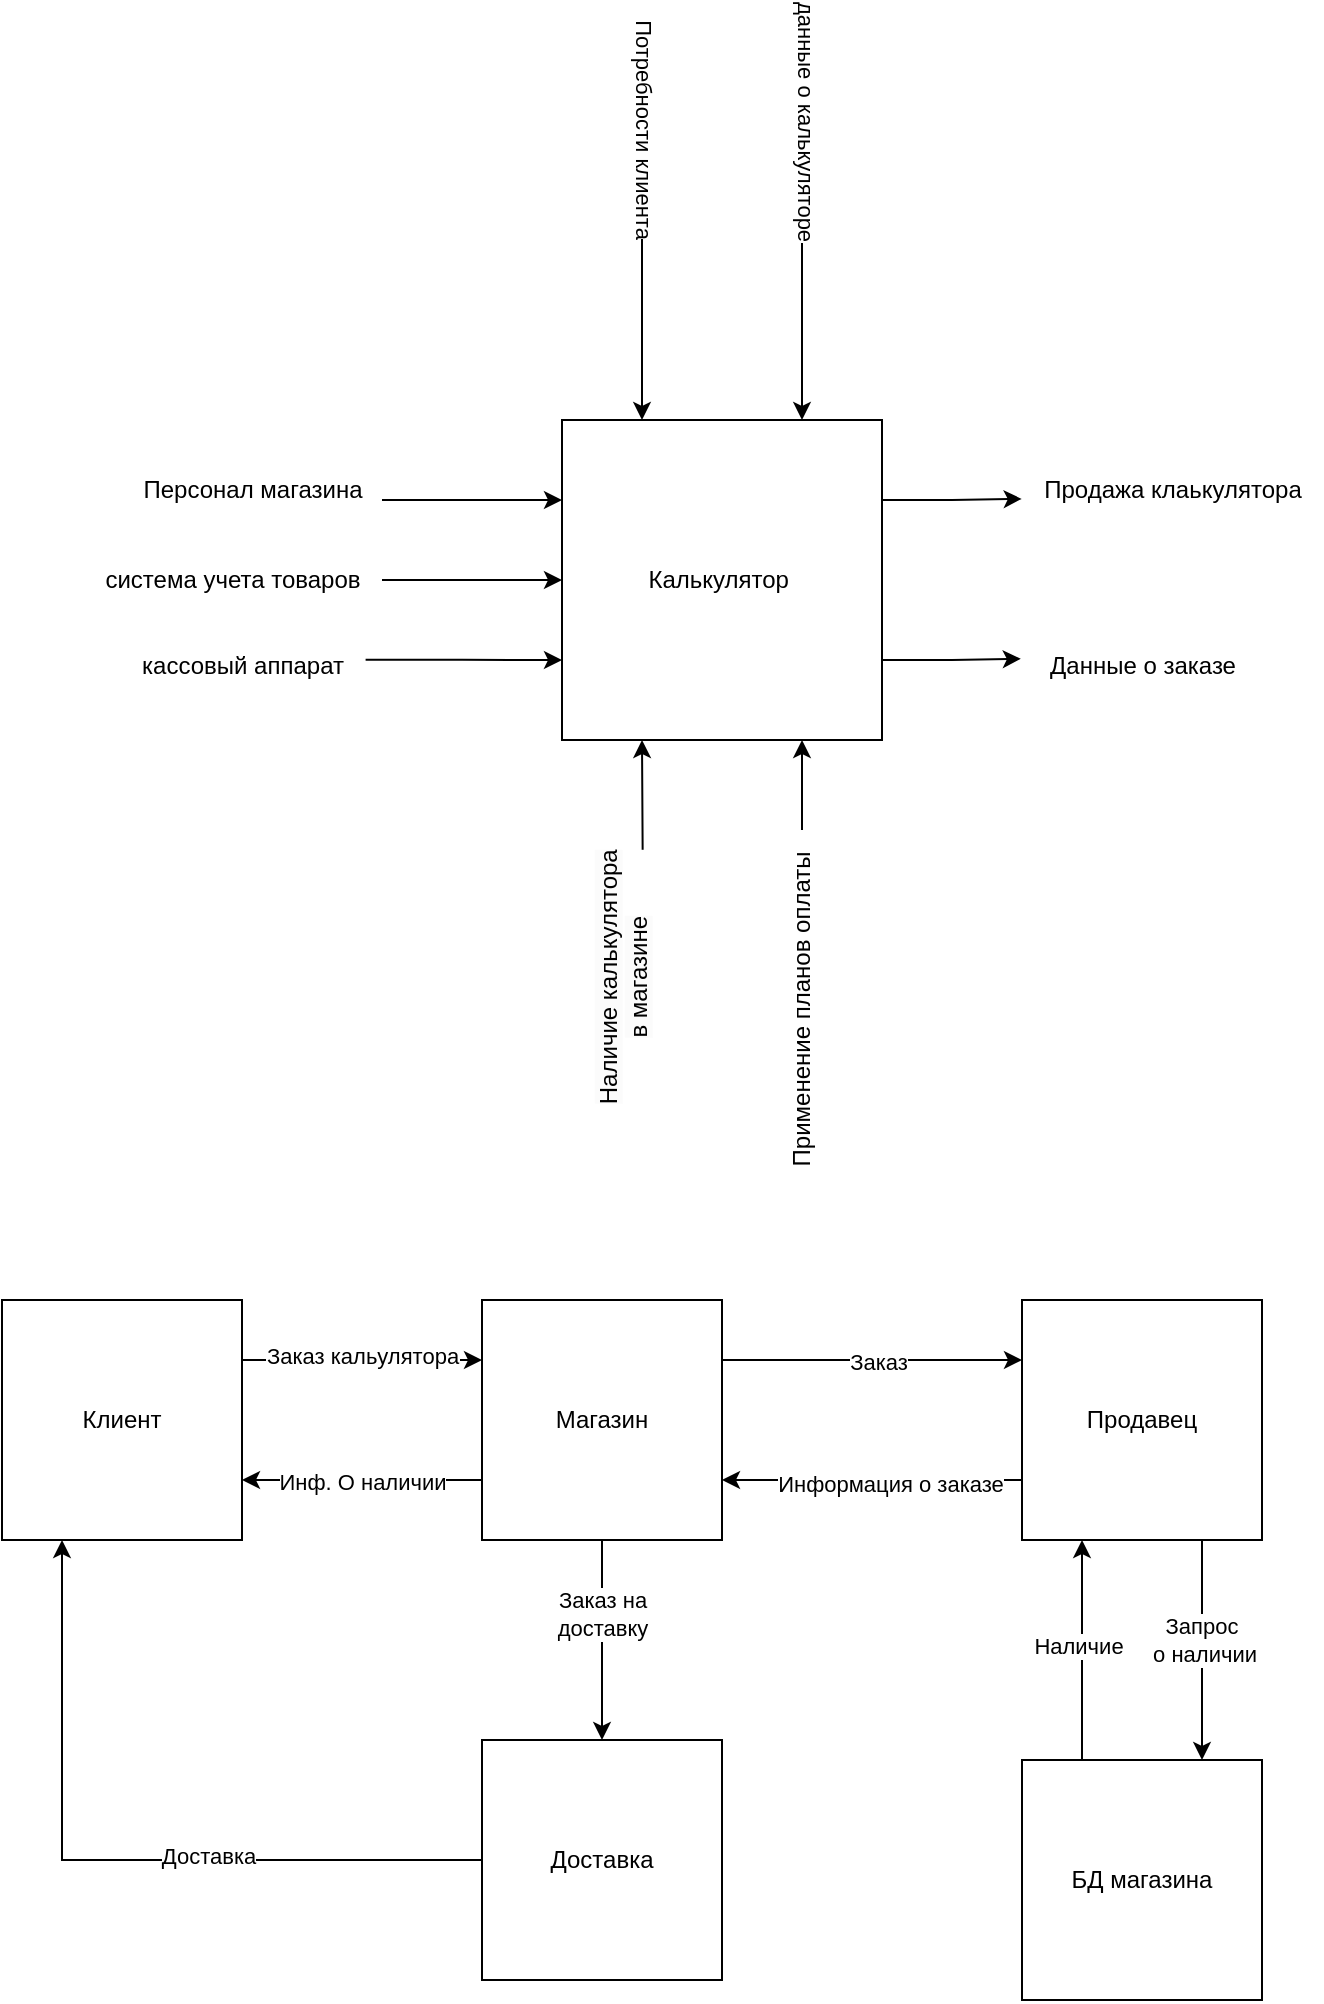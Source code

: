 <mxfile version="26.0.6" pages="4">
  <diagram name="Страница — 1" id="-Mdxfh4TslLO93qEkHpT">
    <mxGraphModel dx="1434" dy="738" grid="1" gridSize="10" guides="1" tooltips="1" connect="1" arrows="1" fold="1" page="1" pageScale="1" pageWidth="827" pageHeight="1169" math="0" shadow="0">
      <root>
        <mxCell id="0" />
        <mxCell id="1" parent="0" />
        <mxCell id="UG59vuyGZHmLyYf-5XHV-10" style="edgeStyle=orthogonalEdgeStyle;rounded=0;orthogonalLoop=1;jettySize=auto;html=1;exitX=1;exitY=0.75;exitDx=0;exitDy=0;entryX=-0.005;entryY=0.381;entryDx=0;entryDy=0;entryPerimeter=0;" parent="1" source="UG59vuyGZHmLyYf-5XHV-6" target="UG59vuyGZHmLyYf-5XHV-8" edge="1">
          <mxGeometry relative="1" as="geometry" />
        </mxCell>
        <mxCell id="UG59vuyGZHmLyYf-5XHV-6" value="Калькулятор&amp;nbsp;" style="whiteSpace=wrap;html=1;aspect=fixed;" parent="1" vertex="1">
          <mxGeometry x="320" y="240" width="160" height="160" as="geometry" />
        </mxCell>
        <mxCell id="UG59vuyGZHmLyYf-5XHV-7" value="Продажа клаькулятора" style="text;html=1;align=center;verticalAlign=middle;resizable=0;points=[];autosize=1;strokeColor=none;fillColor=none;" parent="1" vertex="1">
          <mxGeometry x="550" y="260" width="150" height="30" as="geometry" />
        </mxCell>
        <mxCell id="UG59vuyGZHmLyYf-5XHV-8" value="Данные о заказе" style="text;html=1;align=center;verticalAlign=middle;resizable=0;points=[];autosize=1;strokeColor=none;fillColor=none;" parent="1" vertex="1">
          <mxGeometry x="550" y="348" width="120" height="30" as="geometry" />
        </mxCell>
        <mxCell id="UG59vuyGZHmLyYf-5XHV-9" style="edgeStyle=orthogonalEdgeStyle;rounded=0;orthogonalLoop=1;jettySize=auto;html=1;exitX=1;exitY=0.25;exitDx=0;exitDy=0;entryX=-0.001;entryY=0.648;entryDx=0;entryDy=0;entryPerimeter=0;" parent="1" source="UG59vuyGZHmLyYf-5XHV-6" target="UG59vuyGZHmLyYf-5XHV-7" edge="1">
          <mxGeometry relative="1" as="geometry" />
        </mxCell>
        <mxCell id="UG59vuyGZHmLyYf-5XHV-11" value="" style="edgeStyle=none;orthogonalLoop=1;jettySize=auto;html=1;rounded=0;entryX=0.25;entryY=0;entryDx=0;entryDy=0;" parent="1" target="UG59vuyGZHmLyYf-5XHV-6" edge="1">
          <mxGeometry width="100" relative="1" as="geometry">
            <mxPoint x="360" y="80" as="sourcePoint" />
            <mxPoint x="410" y="140" as="targetPoint" />
            <Array as="points" />
          </mxGeometry>
        </mxCell>
        <mxCell id="UG59vuyGZHmLyYf-5XHV-12" value="Потребности клиента" style="edgeLabel;html=1;align=center;verticalAlign=middle;resizable=0;points=[];rotation=90;" parent="UG59vuyGZHmLyYf-5XHV-11" vertex="1" connectable="0">
          <mxGeometry x="-0.825" y="1" relative="1" as="geometry">
            <mxPoint as="offset" />
          </mxGeometry>
        </mxCell>
        <mxCell id="UG59vuyGZHmLyYf-5XHV-16" value="" style="edgeStyle=none;orthogonalLoop=1;jettySize=auto;html=1;rounded=0;entryX=0.75;entryY=0;entryDx=0;entryDy=0;" parent="1" target="UG59vuyGZHmLyYf-5XHV-6" edge="1">
          <mxGeometry width="100" relative="1" as="geometry">
            <mxPoint x="440" y="110" as="sourcePoint" />
            <mxPoint x="490" y="160" as="targetPoint" />
            <Array as="points" />
          </mxGeometry>
        </mxCell>
        <mxCell id="UG59vuyGZHmLyYf-5XHV-17" value="данные о калькуляторе" style="edgeLabel;html=1;align=center;verticalAlign=middle;resizable=0;points=[];rotation=90;" parent="UG59vuyGZHmLyYf-5XHV-16" vertex="1" connectable="0">
          <mxGeometry x="-0.877" y="2" relative="1" as="geometry">
            <mxPoint y="-28" as="offset" />
          </mxGeometry>
        </mxCell>
        <mxCell id="UG59vuyGZHmLyYf-5XHV-19" style="edgeStyle=orthogonalEdgeStyle;rounded=0;orthogonalLoop=1;jettySize=auto;html=1;entryX=0;entryY=0.25;entryDx=0;entryDy=0;exitX=1;exitY=0.667;exitDx=0;exitDy=0;exitPerimeter=0;" parent="1" source="UG59vuyGZHmLyYf-5XHV-18" target="UG59vuyGZHmLyYf-5XHV-6" edge="1">
          <mxGeometry relative="1" as="geometry" />
        </mxCell>
        <mxCell id="UG59vuyGZHmLyYf-5XHV-18" value="Персонал магазина" style="text;html=1;align=center;verticalAlign=middle;resizable=0;points=[];autosize=1;strokeColor=none;fillColor=none;" parent="1" vertex="1">
          <mxGeometry x="100" y="260" width="130" height="30" as="geometry" />
        </mxCell>
        <mxCell id="UG59vuyGZHmLyYf-5XHV-21" style="edgeStyle=orthogonalEdgeStyle;rounded=0;orthogonalLoop=1;jettySize=auto;html=1;entryX=0;entryY=0.5;entryDx=0;entryDy=0;" parent="1" source="UG59vuyGZHmLyYf-5XHV-20" target="UG59vuyGZHmLyYf-5XHV-6" edge="1">
          <mxGeometry relative="1" as="geometry" />
        </mxCell>
        <mxCell id="UG59vuyGZHmLyYf-5XHV-20" value="система учета товаров" style="text;html=1;align=center;verticalAlign=middle;resizable=0;points=[];autosize=1;strokeColor=none;fillColor=none;" parent="1" vertex="1">
          <mxGeometry x="80" y="305" width="150" height="30" as="geometry" />
        </mxCell>
        <mxCell id="UG59vuyGZHmLyYf-5XHV-23" style="edgeStyle=orthogonalEdgeStyle;rounded=0;orthogonalLoop=1;jettySize=auto;html=1;entryX=0;entryY=0.75;entryDx=0;entryDy=0;exitX=1.015;exitY=0.397;exitDx=0;exitDy=0;exitPerimeter=0;" parent="1" source="UG59vuyGZHmLyYf-5XHV-22" target="UG59vuyGZHmLyYf-5XHV-6" edge="1">
          <mxGeometry relative="1" as="geometry" />
        </mxCell>
        <mxCell id="UG59vuyGZHmLyYf-5XHV-22" value="кассовый аппарат" style="text;html=1;align=center;verticalAlign=middle;resizable=0;points=[];autosize=1;strokeColor=none;fillColor=none;" parent="1" vertex="1">
          <mxGeometry x="100" y="348" width="120" height="30" as="geometry" />
        </mxCell>
        <mxCell id="UG59vuyGZHmLyYf-5XHV-27" style="edgeStyle=orthogonalEdgeStyle;rounded=0;orthogonalLoop=1;jettySize=auto;html=1;entryX=0.75;entryY=1;entryDx=0;entryDy=0;" parent="1" source="UG59vuyGZHmLyYf-5XHV-26" target="UG59vuyGZHmLyYf-5XHV-6" edge="1">
          <mxGeometry relative="1" as="geometry" />
        </mxCell>
        <mxCell id="UG59vuyGZHmLyYf-5XHV-26" value="Применение планов оплаты" style="text;html=1;align=center;verticalAlign=middle;resizable=0;points=[];autosize=1;strokeColor=none;fillColor=none;rotation=-90;" parent="1" vertex="1">
          <mxGeometry x="350" y="520" width="180" height="30" as="geometry" />
        </mxCell>
        <mxCell id="UG59vuyGZHmLyYf-5XHV-29" style="edgeStyle=orthogonalEdgeStyle;rounded=0;orthogonalLoop=1;jettySize=auto;html=1;entryX=0.25;entryY=1;entryDx=0;entryDy=0;" parent="1" target="UG59vuyGZHmLyYf-5XHV-6" edge="1">
          <mxGeometry relative="1" as="geometry">
            <mxPoint x="360" y="570" as="sourcePoint" />
          </mxGeometry>
        </mxCell>
        <mxCell id="UG59vuyGZHmLyYf-5XHV-30" value="&lt;span style=&quot;font-size: 12px; background-color: rgb(251, 251, 251);&quot;&gt;Наличие калькулятора&lt;/span&gt;&lt;br style=&quot;font-size: 12px; background-color: rgb(251, 251, 251);&quot;&gt;&lt;span style=&quot;font-size: 12px; background-color: rgb(251, 251, 251);&quot;&gt;в магазине&lt;/span&gt;" style="edgeLabel;html=1;align=center;verticalAlign=middle;resizable=0;points=[];rotation=-90;" parent="UG59vuyGZHmLyYf-5XHV-29" vertex="1" connectable="0">
          <mxGeometry x="-0.222" y="1" relative="1" as="geometry">
            <mxPoint x="-9" y="16" as="offset" />
          </mxGeometry>
        </mxCell>
        <mxCell id="DnuE2S9oo2sbiqqfIako-5" style="edgeStyle=orthogonalEdgeStyle;rounded=0;orthogonalLoop=1;jettySize=auto;html=1;exitX=1;exitY=0.25;exitDx=0;exitDy=0;entryX=0;entryY=0.25;entryDx=0;entryDy=0;" edge="1" parent="1" source="DnuE2S9oo2sbiqqfIako-1" target="DnuE2S9oo2sbiqqfIako-4">
          <mxGeometry relative="1" as="geometry" />
        </mxCell>
        <mxCell id="DnuE2S9oo2sbiqqfIako-14" value="Заказ кальулятора" style="edgeLabel;html=1;align=center;verticalAlign=middle;resizable=0;points=[];" vertex="1" connectable="0" parent="DnuE2S9oo2sbiqqfIako-5">
          <mxGeometry x="0.167" y="2" relative="1" as="geometry">
            <mxPoint x="-10" as="offset" />
          </mxGeometry>
        </mxCell>
        <mxCell id="DnuE2S9oo2sbiqqfIako-1" value="Клиент" style="whiteSpace=wrap;html=1;aspect=fixed;" vertex="1" parent="1">
          <mxGeometry x="40" y="680" width="120" height="120" as="geometry" />
        </mxCell>
        <mxCell id="DnuE2S9oo2sbiqqfIako-10" style="edgeStyle=orthogonalEdgeStyle;rounded=0;orthogonalLoop=1;jettySize=auto;html=1;exitX=0.25;exitY=0;exitDx=0;exitDy=0;entryX=0.25;entryY=1;entryDx=0;entryDy=0;" edge="1" parent="1" source="DnuE2S9oo2sbiqqfIako-2" target="DnuE2S9oo2sbiqqfIako-3">
          <mxGeometry relative="1" as="geometry" />
        </mxCell>
        <mxCell id="DnuE2S9oo2sbiqqfIako-17" value="Наличие" style="edgeLabel;html=1;align=center;verticalAlign=middle;resizable=0;points=[];" vertex="1" connectable="0" parent="DnuE2S9oo2sbiqqfIako-10">
          <mxGeometry x="0.036" y="2" relative="1" as="geometry">
            <mxPoint as="offset" />
          </mxGeometry>
        </mxCell>
        <mxCell id="DnuE2S9oo2sbiqqfIako-2" value="БД магазина" style="whiteSpace=wrap;html=1;aspect=fixed;" vertex="1" parent="1">
          <mxGeometry x="550" y="910" width="120" height="120" as="geometry" />
        </mxCell>
        <mxCell id="DnuE2S9oo2sbiqqfIako-9" style="edgeStyle=orthogonalEdgeStyle;rounded=0;orthogonalLoop=1;jettySize=auto;html=1;exitX=0.75;exitY=1;exitDx=0;exitDy=0;entryX=0.75;entryY=0;entryDx=0;entryDy=0;" edge="1" parent="1" source="DnuE2S9oo2sbiqqfIako-3" target="DnuE2S9oo2sbiqqfIako-2">
          <mxGeometry relative="1" as="geometry" />
        </mxCell>
        <mxCell id="DnuE2S9oo2sbiqqfIako-18" value="Запрос&amp;nbsp;&lt;br&gt;о наличии" style="edgeLabel;html=1;align=center;verticalAlign=middle;resizable=0;points=[];" vertex="1" connectable="0" parent="DnuE2S9oo2sbiqqfIako-9">
          <mxGeometry x="-0.6" y="1" relative="1" as="geometry">
            <mxPoint y="28" as="offset" />
          </mxGeometry>
        </mxCell>
        <mxCell id="DnuE2S9oo2sbiqqfIako-11" style="edgeStyle=orthogonalEdgeStyle;rounded=0;orthogonalLoop=1;jettySize=auto;html=1;exitX=0;exitY=0.75;exitDx=0;exitDy=0;entryX=1;entryY=0.75;entryDx=0;entryDy=0;" edge="1" parent="1" source="DnuE2S9oo2sbiqqfIako-3" target="DnuE2S9oo2sbiqqfIako-4">
          <mxGeometry relative="1" as="geometry" />
        </mxCell>
        <mxCell id="DnuE2S9oo2sbiqqfIako-21" value="Информация о заказе" style="edgeLabel;html=1;align=center;verticalAlign=middle;resizable=0;points=[];" vertex="1" connectable="0" parent="DnuE2S9oo2sbiqqfIako-11">
          <mxGeometry x="-0.12" y="2" relative="1" as="geometry">
            <mxPoint as="offset" />
          </mxGeometry>
        </mxCell>
        <mxCell id="DnuE2S9oo2sbiqqfIako-3" value="Продавец" style="whiteSpace=wrap;html=1;aspect=fixed;" vertex="1" parent="1">
          <mxGeometry x="550" y="680" width="120" height="120" as="geometry" />
        </mxCell>
        <mxCell id="DnuE2S9oo2sbiqqfIako-6" style="edgeStyle=orthogonalEdgeStyle;rounded=0;orthogonalLoop=1;jettySize=auto;html=1;exitX=0;exitY=0.75;exitDx=0;exitDy=0;entryX=1;entryY=0.75;entryDx=0;entryDy=0;" edge="1" parent="1" source="DnuE2S9oo2sbiqqfIako-4" target="DnuE2S9oo2sbiqqfIako-1">
          <mxGeometry relative="1" as="geometry" />
        </mxCell>
        <mxCell id="DnuE2S9oo2sbiqqfIako-15" value="Инф. О наличии" style="edgeLabel;html=1;align=center;verticalAlign=middle;resizable=0;points=[];" vertex="1" connectable="0" parent="DnuE2S9oo2sbiqqfIako-6">
          <mxGeometry x="0.2" y="1" relative="1" as="geometry">
            <mxPoint x="12" as="offset" />
          </mxGeometry>
        </mxCell>
        <mxCell id="DnuE2S9oo2sbiqqfIako-7" style="edgeStyle=orthogonalEdgeStyle;rounded=0;orthogonalLoop=1;jettySize=auto;html=1;exitX=1;exitY=0.25;exitDx=0;exitDy=0;entryX=0;entryY=0.25;entryDx=0;entryDy=0;" edge="1" parent="1" source="DnuE2S9oo2sbiqqfIako-4" target="DnuE2S9oo2sbiqqfIako-3">
          <mxGeometry relative="1" as="geometry" />
        </mxCell>
        <mxCell id="DnuE2S9oo2sbiqqfIako-16" value="Заказ" style="edgeLabel;html=1;align=center;verticalAlign=middle;resizable=0;points=[];" vertex="1" connectable="0" parent="DnuE2S9oo2sbiqqfIako-7">
          <mxGeometry x="0.04" y="-1" relative="1" as="geometry">
            <mxPoint as="offset" />
          </mxGeometry>
        </mxCell>
        <mxCell id="DnuE2S9oo2sbiqqfIako-12" style="edgeStyle=orthogonalEdgeStyle;rounded=0;orthogonalLoop=1;jettySize=auto;html=1;exitX=0.5;exitY=1;exitDx=0;exitDy=0;entryX=0.5;entryY=0;entryDx=0;entryDy=0;" edge="1" parent="1" source="DnuE2S9oo2sbiqqfIako-4" target="DnuE2S9oo2sbiqqfIako-8">
          <mxGeometry relative="1" as="geometry" />
        </mxCell>
        <mxCell id="DnuE2S9oo2sbiqqfIako-19" value="Заказ на&lt;br&gt;доставку" style="edgeLabel;html=1;align=center;verticalAlign=middle;resizable=0;points=[];" vertex="1" connectable="0" parent="DnuE2S9oo2sbiqqfIako-12">
          <mxGeometry x="-0.26" relative="1" as="geometry">
            <mxPoint as="offset" />
          </mxGeometry>
        </mxCell>
        <mxCell id="DnuE2S9oo2sbiqqfIako-4" value="Магазин" style="whiteSpace=wrap;html=1;aspect=fixed;" vertex="1" parent="1">
          <mxGeometry x="280" y="680" width="120" height="120" as="geometry" />
        </mxCell>
        <mxCell id="DnuE2S9oo2sbiqqfIako-13" style="edgeStyle=orthogonalEdgeStyle;rounded=0;orthogonalLoop=1;jettySize=auto;html=1;exitX=0;exitY=0.5;exitDx=0;exitDy=0;entryX=0.25;entryY=1;entryDx=0;entryDy=0;" edge="1" parent="1" source="DnuE2S9oo2sbiqqfIako-8" target="DnuE2S9oo2sbiqqfIako-1">
          <mxGeometry relative="1" as="geometry" />
        </mxCell>
        <mxCell id="DnuE2S9oo2sbiqqfIako-20" value="Доставка" style="edgeLabel;html=1;align=center;verticalAlign=middle;resizable=0;points=[];" vertex="1" connectable="0" parent="DnuE2S9oo2sbiqqfIako-13">
          <mxGeometry x="-0.26" y="-2" relative="1" as="geometry">
            <mxPoint as="offset" />
          </mxGeometry>
        </mxCell>
        <mxCell id="DnuE2S9oo2sbiqqfIako-8" value="Доставка" style="whiteSpace=wrap;html=1;aspect=fixed;" vertex="1" parent="1">
          <mxGeometry x="280" y="900" width="120" height="120" as="geometry" />
        </mxCell>
      </root>
    </mxGraphModel>
  </diagram>
  <diagram id="8ru2zkmRpO_DBNghPOad" name="Страница — 2">
    <mxGraphModel dx="1434" dy="738" grid="1" gridSize="10" guides="1" tooltips="1" connect="1" arrows="1" fold="1" page="1" pageScale="1" pageWidth="827" pageHeight="1169" math="0" shadow="0">
      <root>
        <mxCell id="0" />
        <mxCell id="1" parent="0" />
      </root>
    </mxGraphModel>
  </diagram>
  <diagram name="Страница — 1" id="uFnWTI69GkRCnVlwjBKB">
    <mxGraphModel dx="1434" dy="738" grid="1" gridSize="10" guides="1" tooltips="1" connect="1" arrows="1" fold="1" page="1" pageScale="1" pageWidth="827" pageHeight="1169" math="0" shadow="0">
      <root>
        <mxCell id="0" />
        <mxCell id="1" parent="0" />
        <mxCell id="UG59vuyGZHmLyYf-5XHV-10" style="edgeStyle=orthogonalEdgeStyle;rounded=0;orthogonalLoop=1;jettySize=auto;html=1;exitX=1;exitY=0.75;exitDx=0;exitDy=0;entryX=-0.005;entryY=0.381;entryDx=0;entryDy=0;entryPerimeter=0;" parent="1" source="UG59vuyGZHmLyYf-5XHV-6" target="UG59vuyGZHmLyYf-5XHV-8" edge="1">
          <mxGeometry relative="1" as="geometry" />
        </mxCell>
        <mxCell id="UG59vuyGZHmLyYf-5XHV-6" value="Калькулятор&amp;nbsp;" style="whiteSpace=wrap;html=1;aspect=fixed;" parent="1" vertex="1">
          <mxGeometry x="320" y="240" width="160" height="160" as="geometry" />
        </mxCell>
        <mxCell id="UG59vuyGZHmLyYf-5XHV-7" value="Продажа клаькулятора" style="text;html=1;align=center;verticalAlign=middle;resizable=0;points=[];autosize=1;strokeColor=none;fillColor=none;" parent="1" vertex="1">
          <mxGeometry x="550" y="260" width="150" height="30" as="geometry" />
        </mxCell>
        <mxCell id="UG59vuyGZHmLyYf-5XHV-8" value="Данные о заказе" style="text;html=1;align=center;verticalAlign=middle;resizable=0;points=[];autosize=1;strokeColor=none;fillColor=none;" parent="1" vertex="1">
          <mxGeometry x="550" y="348" width="120" height="30" as="geometry" />
        </mxCell>
        <mxCell id="UG59vuyGZHmLyYf-5XHV-9" style="edgeStyle=orthogonalEdgeStyle;rounded=0;orthogonalLoop=1;jettySize=auto;html=1;exitX=1;exitY=0.25;exitDx=0;exitDy=0;entryX=-0.001;entryY=0.648;entryDx=0;entryDy=0;entryPerimeter=0;" parent="1" source="UG59vuyGZHmLyYf-5XHV-6" target="UG59vuyGZHmLyYf-5XHV-7" edge="1">
          <mxGeometry relative="1" as="geometry" />
        </mxCell>
        <mxCell id="UG59vuyGZHmLyYf-5XHV-11" value="" style="edgeStyle=none;orthogonalLoop=1;jettySize=auto;html=1;rounded=0;entryX=0.25;entryY=0;entryDx=0;entryDy=0;" parent="1" target="UG59vuyGZHmLyYf-5XHV-6" edge="1">
          <mxGeometry width="100" relative="1" as="geometry">
            <mxPoint x="360" y="80" as="sourcePoint" />
            <mxPoint x="410" y="140" as="targetPoint" />
            <Array as="points" />
          </mxGeometry>
        </mxCell>
        <mxCell id="UG59vuyGZHmLyYf-5XHV-12" value="Потребности клиента" style="edgeLabel;html=1;align=center;verticalAlign=middle;resizable=0;points=[];rotation=90;" parent="UG59vuyGZHmLyYf-5XHV-11" vertex="1" connectable="0">
          <mxGeometry x="-0.825" y="1" relative="1" as="geometry">
            <mxPoint as="offset" />
          </mxGeometry>
        </mxCell>
        <mxCell id="UG59vuyGZHmLyYf-5XHV-16" value="" style="edgeStyle=none;orthogonalLoop=1;jettySize=auto;html=1;rounded=0;entryX=0.75;entryY=0;entryDx=0;entryDy=0;" parent="1" target="UG59vuyGZHmLyYf-5XHV-6" edge="1">
          <mxGeometry width="100" relative="1" as="geometry">
            <mxPoint x="440" y="110" as="sourcePoint" />
            <mxPoint x="490" y="160" as="targetPoint" />
            <Array as="points" />
          </mxGeometry>
        </mxCell>
        <mxCell id="UG59vuyGZHmLyYf-5XHV-17" value="данные о калькуляторе" style="edgeLabel;html=1;align=center;verticalAlign=middle;resizable=0;points=[];rotation=90;" parent="UG59vuyGZHmLyYf-5XHV-16" vertex="1" connectable="0">
          <mxGeometry x="-0.877" y="2" relative="1" as="geometry">
            <mxPoint y="-28" as="offset" />
          </mxGeometry>
        </mxCell>
        <mxCell id="UG59vuyGZHmLyYf-5XHV-19" style="edgeStyle=orthogonalEdgeStyle;rounded=0;orthogonalLoop=1;jettySize=auto;html=1;entryX=0;entryY=0.25;entryDx=0;entryDy=0;exitX=1;exitY=0.667;exitDx=0;exitDy=0;exitPerimeter=0;" parent="1" source="UG59vuyGZHmLyYf-5XHV-18" target="UG59vuyGZHmLyYf-5XHV-6" edge="1">
          <mxGeometry relative="1" as="geometry" />
        </mxCell>
        <mxCell id="UG59vuyGZHmLyYf-5XHV-18" value="Персонал магазина" style="text;html=1;align=center;verticalAlign=middle;resizable=0;points=[];autosize=1;strokeColor=none;fillColor=none;" parent="1" vertex="1">
          <mxGeometry x="100" y="260" width="130" height="30" as="geometry" />
        </mxCell>
        <mxCell id="UG59vuyGZHmLyYf-5XHV-21" style="edgeStyle=orthogonalEdgeStyle;rounded=0;orthogonalLoop=1;jettySize=auto;html=1;entryX=0;entryY=0.5;entryDx=0;entryDy=0;" parent="1" source="UG59vuyGZHmLyYf-5XHV-20" target="UG59vuyGZHmLyYf-5XHV-6" edge="1">
          <mxGeometry relative="1" as="geometry" />
        </mxCell>
        <mxCell id="UG59vuyGZHmLyYf-5XHV-20" value="система учета товаров" style="text;html=1;align=center;verticalAlign=middle;resizable=0;points=[];autosize=1;strokeColor=none;fillColor=none;" parent="1" vertex="1">
          <mxGeometry x="80" y="305" width="150" height="30" as="geometry" />
        </mxCell>
        <mxCell id="UG59vuyGZHmLyYf-5XHV-23" style="edgeStyle=orthogonalEdgeStyle;rounded=0;orthogonalLoop=1;jettySize=auto;html=1;entryX=0;entryY=0.75;entryDx=0;entryDy=0;exitX=1.015;exitY=0.397;exitDx=0;exitDy=0;exitPerimeter=0;" parent="1" source="UG59vuyGZHmLyYf-5XHV-22" target="UG59vuyGZHmLyYf-5XHV-6" edge="1">
          <mxGeometry relative="1" as="geometry" />
        </mxCell>
        <mxCell id="UG59vuyGZHmLyYf-5XHV-22" value="кассовый аппарат" style="text;html=1;align=center;verticalAlign=middle;resizable=0;points=[];autosize=1;strokeColor=none;fillColor=none;" parent="1" vertex="1">
          <mxGeometry x="100" y="348" width="120" height="30" as="geometry" />
        </mxCell>
        <mxCell id="UG59vuyGZHmLyYf-5XHV-27" style="edgeStyle=orthogonalEdgeStyle;rounded=0;orthogonalLoop=1;jettySize=auto;html=1;entryX=0.75;entryY=1;entryDx=0;entryDy=0;" parent="1" source="UG59vuyGZHmLyYf-5XHV-26" target="UG59vuyGZHmLyYf-5XHV-6" edge="1">
          <mxGeometry relative="1" as="geometry" />
        </mxCell>
        <mxCell id="UG59vuyGZHmLyYf-5XHV-26" value="Применение планов оплаты" style="text;html=1;align=center;verticalAlign=middle;resizable=0;points=[];autosize=1;strokeColor=none;fillColor=none;rotation=-90;" parent="1" vertex="1">
          <mxGeometry x="350" y="520" width="180" height="30" as="geometry" />
        </mxCell>
        <mxCell id="UG59vuyGZHmLyYf-5XHV-29" style="edgeStyle=orthogonalEdgeStyle;rounded=0;orthogonalLoop=1;jettySize=auto;html=1;entryX=0.25;entryY=1;entryDx=0;entryDy=0;" parent="1" target="UG59vuyGZHmLyYf-5XHV-6" edge="1">
          <mxGeometry relative="1" as="geometry">
            <mxPoint x="360" y="570" as="sourcePoint" />
          </mxGeometry>
        </mxCell>
        <mxCell id="UG59vuyGZHmLyYf-5XHV-30" value="&lt;span style=&quot;font-size: 12px; background-color: rgb(251, 251, 251);&quot;&gt;Наличие калькулятора&lt;/span&gt;&lt;br style=&quot;font-size: 12px; background-color: rgb(251, 251, 251);&quot;&gt;&lt;span style=&quot;font-size: 12px; background-color: rgb(251, 251, 251);&quot;&gt;в магазине&lt;/span&gt;" style="edgeLabel;html=1;align=center;verticalAlign=middle;resizable=0;points=[];rotation=-90;" parent="UG59vuyGZHmLyYf-5XHV-29" vertex="1" connectable="0">
          <mxGeometry x="-0.222" y="1" relative="1" as="geometry">
            <mxPoint x="-9" y="16" as="offset" />
          </mxGeometry>
        </mxCell>
        <mxCell id="DnuE2S9oo2sbiqqfIako-5" style="edgeStyle=orthogonalEdgeStyle;rounded=0;orthogonalLoop=1;jettySize=auto;html=1;exitX=1;exitY=0.25;exitDx=0;exitDy=0;entryX=0;entryY=0.25;entryDx=0;entryDy=0;" edge="1" parent="1" source="DnuE2S9oo2sbiqqfIako-1" target="DnuE2S9oo2sbiqqfIako-4">
          <mxGeometry relative="1" as="geometry" />
        </mxCell>
        <mxCell id="DnuE2S9oo2sbiqqfIako-14" value="Заказ кальулятора" style="edgeLabel;html=1;align=center;verticalAlign=middle;resizable=0;points=[];" vertex="1" connectable="0" parent="DnuE2S9oo2sbiqqfIako-5">
          <mxGeometry x="0.167" y="2" relative="1" as="geometry">
            <mxPoint x="-10" as="offset" />
          </mxGeometry>
        </mxCell>
        <mxCell id="DnuE2S9oo2sbiqqfIako-1" value="Клиент" style="whiteSpace=wrap;html=1;aspect=fixed;" vertex="1" parent="1">
          <mxGeometry x="40" y="680" width="120" height="120" as="geometry" />
        </mxCell>
        <mxCell id="DnuE2S9oo2sbiqqfIako-10" style="edgeStyle=orthogonalEdgeStyle;rounded=0;orthogonalLoop=1;jettySize=auto;html=1;exitX=0.25;exitY=0;exitDx=0;exitDy=0;entryX=0.25;entryY=1;entryDx=0;entryDy=0;" edge="1" parent="1" source="DnuE2S9oo2sbiqqfIako-2" target="DnuE2S9oo2sbiqqfIako-3">
          <mxGeometry relative="1" as="geometry" />
        </mxCell>
        <mxCell id="DnuE2S9oo2sbiqqfIako-17" value="Наличие" style="edgeLabel;html=1;align=center;verticalAlign=middle;resizable=0;points=[];" vertex="1" connectable="0" parent="DnuE2S9oo2sbiqqfIako-10">
          <mxGeometry x="0.036" y="2" relative="1" as="geometry">
            <mxPoint as="offset" />
          </mxGeometry>
        </mxCell>
        <mxCell id="DnuE2S9oo2sbiqqfIako-2" value="БД магазина" style="whiteSpace=wrap;html=1;aspect=fixed;" vertex="1" parent="1">
          <mxGeometry x="550" y="910" width="120" height="120" as="geometry" />
        </mxCell>
        <mxCell id="DnuE2S9oo2sbiqqfIako-9" style="edgeStyle=orthogonalEdgeStyle;rounded=0;orthogonalLoop=1;jettySize=auto;html=1;exitX=0.75;exitY=1;exitDx=0;exitDy=0;entryX=0.75;entryY=0;entryDx=0;entryDy=0;" edge="1" parent="1" source="DnuE2S9oo2sbiqqfIako-3" target="DnuE2S9oo2sbiqqfIako-2">
          <mxGeometry relative="1" as="geometry" />
        </mxCell>
        <mxCell id="DnuE2S9oo2sbiqqfIako-18" value="Запрос&amp;nbsp;&lt;br&gt;о наличии" style="edgeLabel;html=1;align=center;verticalAlign=middle;resizable=0;points=[];" vertex="1" connectable="0" parent="DnuE2S9oo2sbiqqfIako-9">
          <mxGeometry x="-0.6" y="1" relative="1" as="geometry">
            <mxPoint y="28" as="offset" />
          </mxGeometry>
        </mxCell>
        <mxCell id="DnuE2S9oo2sbiqqfIako-11" style="edgeStyle=orthogonalEdgeStyle;rounded=0;orthogonalLoop=1;jettySize=auto;html=1;exitX=0;exitY=0.75;exitDx=0;exitDy=0;entryX=1;entryY=0.75;entryDx=0;entryDy=0;" edge="1" parent="1" source="DnuE2S9oo2sbiqqfIako-3" target="DnuE2S9oo2sbiqqfIako-4">
          <mxGeometry relative="1" as="geometry" />
        </mxCell>
        <mxCell id="DnuE2S9oo2sbiqqfIako-21" value="Информация о заказе" style="edgeLabel;html=1;align=center;verticalAlign=middle;resizable=0;points=[];" vertex="1" connectable="0" parent="DnuE2S9oo2sbiqqfIako-11">
          <mxGeometry x="-0.12" y="2" relative="1" as="geometry">
            <mxPoint as="offset" />
          </mxGeometry>
        </mxCell>
        <mxCell id="DnuE2S9oo2sbiqqfIako-3" value="Продавец" style="whiteSpace=wrap;html=1;aspect=fixed;" vertex="1" parent="1">
          <mxGeometry x="550" y="680" width="120" height="120" as="geometry" />
        </mxCell>
        <mxCell id="DnuE2S9oo2sbiqqfIako-6" style="edgeStyle=orthogonalEdgeStyle;rounded=0;orthogonalLoop=1;jettySize=auto;html=1;exitX=0;exitY=0.75;exitDx=0;exitDy=0;entryX=1;entryY=0.75;entryDx=0;entryDy=0;" edge="1" parent="1" source="DnuE2S9oo2sbiqqfIako-4" target="DnuE2S9oo2sbiqqfIako-1">
          <mxGeometry relative="1" as="geometry" />
        </mxCell>
        <mxCell id="DnuE2S9oo2sbiqqfIako-15" value="Инф. О наличии" style="edgeLabel;html=1;align=center;verticalAlign=middle;resizable=0;points=[];" vertex="1" connectable="0" parent="DnuE2S9oo2sbiqqfIako-6">
          <mxGeometry x="0.2" y="1" relative="1" as="geometry">
            <mxPoint x="12" as="offset" />
          </mxGeometry>
        </mxCell>
        <mxCell id="DnuE2S9oo2sbiqqfIako-7" style="edgeStyle=orthogonalEdgeStyle;rounded=0;orthogonalLoop=1;jettySize=auto;html=1;exitX=1;exitY=0.25;exitDx=0;exitDy=0;entryX=0;entryY=0.25;entryDx=0;entryDy=0;" edge="1" parent="1" source="DnuE2S9oo2sbiqqfIako-4" target="DnuE2S9oo2sbiqqfIako-3">
          <mxGeometry relative="1" as="geometry" />
        </mxCell>
        <mxCell id="DnuE2S9oo2sbiqqfIako-16" value="Заказ" style="edgeLabel;html=1;align=center;verticalAlign=middle;resizable=0;points=[];" vertex="1" connectable="0" parent="DnuE2S9oo2sbiqqfIako-7">
          <mxGeometry x="0.04" y="-1" relative="1" as="geometry">
            <mxPoint as="offset" />
          </mxGeometry>
        </mxCell>
        <mxCell id="DnuE2S9oo2sbiqqfIako-12" style="edgeStyle=orthogonalEdgeStyle;rounded=0;orthogonalLoop=1;jettySize=auto;html=1;exitX=0.5;exitY=1;exitDx=0;exitDy=0;entryX=0.5;entryY=0;entryDx=0;entryDy=0;" edge="1" parent="1" source="DnuE2S9oo2sbiqqfIako-4" target="DnuE2S9oo2sbiqqfIako-8">
          <mxGeometry relative="1" as="geometry" />
        </mxCell>
        <mxCell id="DnuE2S9oo2sbiqqfIako-19" value="Заказ на&lt;br&gt;доставку" style="edgeLabel;html=1;align=center;verticalAlign=middle;resizable=0;points=[];" vertex="1" connectable="0" parent="DnuE2S9oo2sbiqqfIako-12">
          <mxGeometry x="-0.26" relative="1" as="geometry">
            <mxPoint as="offset" />
          </mxGeometry>
        </mxCell>
        <mxCell id="DnuE2S9oo2sbiqqfIako-4" value="Магазин" style="whiteSpace=wrap;html=1;aspect=fixed;" vertex="1" parent="1">
          <mxGeometry x="280" y="680" width="120" height="120" as="geometry" />
        </mxCell>
        <mxCell id="DnuE2S9oo2sbiqqfIako-13" style="edgeStyle=orthogonalEdgeStyle;rounded=0;orthogonalLoop=1;jettySize=auto;html=1;exitX=0;exitY=0.5;exitDx=0;exitDy=0;entryX=0.25;entryY=1;entryDx=0;entryDy=0;" edge="1" parent="1" source="DnuE2S9oo2sbiqqfIako-8" target="DnuE2S9oo2sbiqqfIako-1">
          <mxGeometry relative="1" as="geometry" />
        </mxCell>
        <mxCell id="DnuE2S9oo2sbiqqfIako-20" value="Доставка" style="edgeLabel;html=1;align=center;verticalAlign=middle;resizable=0;points=[];" vertex="1" connectable="0" parent="DnuE2S9oo2sbiqqfIako-13">
          <mxGeometry x="-0.26" y="-2" relative="1" as="geometry">
            <mxPoint as="offset" />
          </mxGeometry>
        </mxCell>
        <mxCell id="DnuE2S9oo2sbiqqfIako-8" value="Доставка" style="whiteSpace=wrap;html=1;aspect=fixed;" vertex="1" parent="1">
          <mxGeometry x="280" y="900" width="120" height="120" as="geometry" />
        </mxCell>
      </root>
    </mxGraphModel>
  </diagram>
  <diagram name="Страница — 2" id="MLc3nTendEyXt5X_FyYZ">
    <mxGraphModel dx="1434" dy="738" grid="1" gridSize="10" guides="1" tooltips="1" connect="1" arrows="1" fold="1" page="1" pageScale="1" pageWidth="827" pageHeight="1169" math="0" shadow="0">
      <root>
        <mxCell id="0" />
        <mxCell id="1" parent="0" />
      </root>
    </mxGraphModel>
  </diagram>
</mxfile>
